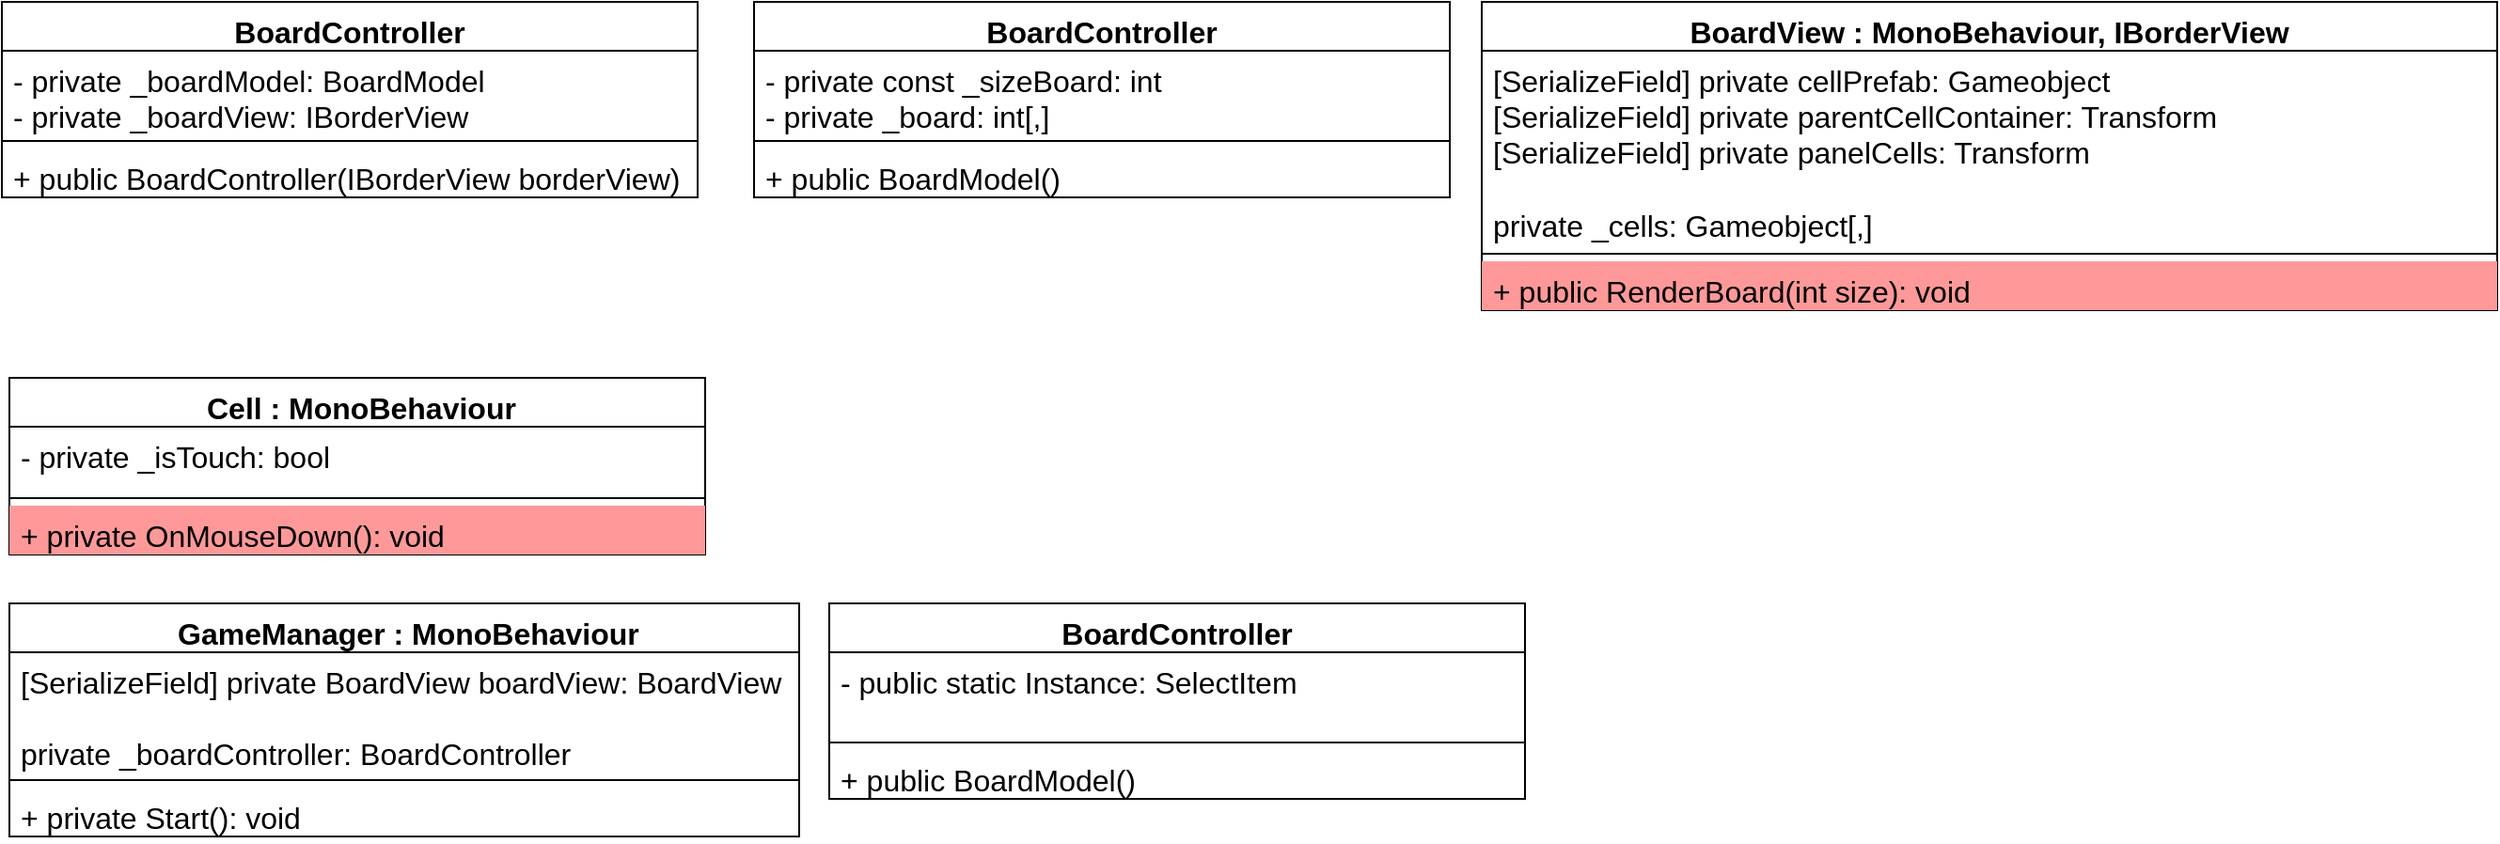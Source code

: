 <mxfile version="21.6.8" type="github">
  <diagram name="Страница — 1" id="X_MFsi-lvggPyJvfzXdd">
    <mxGraphModel dx="1235" dy="742" grid="1" gridSize="10" guides="1" tooltips="1" connect="1" arrows="1" fold="1" page="1" pageScale="1" pageWidth="827" pageHeight="1169" math="0" shadow="0">
      <root>
        <mxCell id="0" />
        <mxCell id="1" parent="0" />
        <mxCell id="auqUNaoc3VuofEOo_eY_-2" value="BoardController" style="swimlane;fontStyle=1;align=center;verticalAlign=top;childLayout=stackLayout;horizontal=1;startSize=26;horizontalStack=0;resizeParent=1;resizeParentMax=0;resizeLast=0;collapsible=1;marginBottom=0;whiteSpace=wrap;html=1;fontSize=16;" vertex="1" parent="1">
          <mxGeometry x="40" y="40" width="370" height="104" as="geometry" />
        </mxCell>
        <mxCell id="auqUNaoc3VuofEOo_eY_-3" value="- private _boardModel: BoardModel&lt;br&gt;- private _boardView: IBorderView&lt;br&gt;&amp;nbsp;" style="text;strokeColor=none;fillColor=none;align=left;verticalAlign=top;spacingLeft=4;spacingRight=4;overflow=hidden;rotatable=0;points=[[0,0.5],[1,0.5]];portConstraint=eastwest;whiteSpace=wrap;html=1;fontSize=16;" vertex="1" parent="auqUNaoc3VuofEOo_eY_-2">
          <mxGeometry y="26" width="370" height="44" as="geometry" />
        </mxCell>
        <mxCell id="auqUNaoc3VuofEOo_eY_-4" value="" style="line;strokeWidth=1;fillColor=none;align=left;verticalAlign=middle;spacingTop=-1;spacingLeft=3;spacingRight=3;rotatable=0;labelPosition=right;points=[];portConstraint=eastwest;strokeColor=inherit;fontSize=16;" vertex="1" parent="auqUNaoc3VuofEOo_eY_-2">
          <mxGeometry y="70" width="370" height="8" as="geometry" />
        </mxCell>
        <mxCell id="auqUNaoc3VuofEOo_eY_-5" value="+&amp;nbsp;public BoardController(IBorderView borderView)" style="text;strokeColor=none;fillColor=none;align=left;verticalAlign=top;spacingLeft=4;spacingRight=4;overflow=hidden;rotatable=0;points=[[0,0.5],[1,0.5]];portConstraint=eastwest;whiteSpace=wrap;html=1;fontSize=16;" vertex="1" parent="auqUNaoc3VuofEOo_eY_-2">
          <mxGeometry y="78" width="370" height="26" as="geometry" />
        </mxCell>
        <mxCell id="auqUNaoc3VuofEOo_eY_-6" value="BoardController" style="swimlane;fontStyle=1;align=center;verticalAlign=top;childLayout=stackLayout;horizontal=1;startSize=26;horizontalStack=0;resizeParent=1;resizeParentMax=0;resizeLast=0;collapsible=1;marginBottom=0;whiteSpace=wrap;html=1;fontSize=16;" vertex="1" parent="1">
          <mxGeometry x="440" y="40" width="370" height="104" as="geometry" />
        </mxCell>
        <mxCell id="auqUNaoc3VuofEOo_eY_-7" value="&lt;div&gt;- private const _sizeBoard: int&lt;/div&gt;&lt;div&gt;&lt;span style=&quot;background-color: initial;&quot;&gt;- private _board: int[,]&lt;/span&gt;&lt;br&gt;&lt;/div&gt;" style="text;strokeColor=none;fillColor=none;align=left;verticalAlign=top;spacingLeft=4;spacingRight=4;overflow=hidden;rotatable=0;points=[[0,0.5],[1,0.5]];portConstraint=eastwest;whiteSpace=wrap;html=1;fontSize=16;" vertex="1" parent="auqUNaoc3VuofEOo_eY_-6">
          <mxGeometry y="26" width="370" height="44" as="geometry" />
        </mxCell>
        <mxCell id="auqUNaoc3VuofEOo_eY_-8" value="" style="line;strokeWidth=1;fillColor=none;align=left;verticalAlign=middle;spacingTop=-1;spacingLeft=3;spacingRight=3;rotatable=0;labelPosition=right;points=[];portConstraint=eastwest;strokeColor=inherit;fontSize=16;" vertex="1" parent="auqUNaoc3VuofEOo_eY_-6">
          <mxGeometry y="70" width="370" height="8" as="geometry" />
        </mxCell>
        <mxCell id="auqUNaoc3VuofEOo_eY_-9" value="+&amp;nbsp;public BoardModel()" style="text;strokeColor=none;fillColor=none;align=left;verticalAlign=top;spacingLeft=4;spacingRight=4;overflow=hidden;rotatable=0;points=[[0,0.5],[1,0.5]];portConstraint=eastwest;whiteSpace=wrap;html=1;fontSize=16;" vertex="1" parent="auqUNaoc3VuofEOo_eY_-6">
          <mxGeometry y="78" width="370" height="26" as="geometry" />
        </mxCell>
        <mxCell id="auqUNaoc3VuofEOo_eY_-10" value="BoardView : MonoBehaviour, IBorderView" style="swimlane;fontStyle=1;align=center;verticalAlign=top;childLayout=stackLayout;horizontal=1;startSize=26;horizontalStack=0;resizeParent=1;resizeParentMax=0;resizeLast=0;collapsible=1;marginBottom=0;whiteSpace=wrap;html=1;fontSize=16;" vertex="1" parent="1">
          <mxGeometry x="827" y="40" width="540" height="164" as="geometry" />
        </mxCell>
        <mxCell id="auqUNaoc3VuofEOo_eY_-11" value="&lt;div&gt;[SerializeField] private cellPrefab: Gameobject&lt;/div&gt;&lt;div&gt;&lt;span style=&quot;background-color: initial;&quot;&gt;[SerializeField] private parentCellContainer: Transform&lt;/span&gt;&lt;/div&gt;&lt;div&gt;[SerializeField] private panelCells: Transform&lt;/div&gt;&lt;div&gt;&lt;br&gt;&lt;/div&gt;&lt;div&gt;&lt;span style=&quot;background-color: initial;&quot;&gt;private _cells: Gameobject[,]&lt;/span&gt;&lt;/div&gt;" style="text;strokeColor=none;fillColor=none;align=left;verticalAlign=top;spacingLeft=4;spacingRight=4;overflow=hidden;rotatable=0;points=[[0,0.5],[1,0.5]];portConstraint=eastwest;whiteSpace=wrap;html=1;fontSize=16;" vertex="1" parent="auqUNaoc3VuofEOo_eY_-10">
          <mxGeometry y="26" width="540" height="104" as="geometry" />
        </mxCell>
        <mxCell id="auqUNaoc3VuofEOo_eY_-12" value="" style="line;strokeWidth=1;fillColor=none;align=left;verticalAlign=middle;spacingTop=-1;spacingLeft=3;spacingRight=3;rotatable=0;labelPosition=right;points=[];portConstraint=eastwest;strokeColor=inherit;fontSize=16;" vertex="1" parent="auqUNaoc3VuofEOo_eY_-10">
          <mxGeometry y="130" width="540" height="8" as="geometry" />
        </mxCell>
        <mxCell id="auqUNaoc3VuofEOo_eY_-13" value="+&amp;nbsp;public RenderBoard(int size): void" style="text;strokeColor=none;fillColor=#FF9999;align=left;verticalAlign=top;spacingLeft=4;spacingRight=4;overflow=hidden;rotatable=0;points=[[0,0.5],[1,0.5]];portConstraint=eastwest;whiteSpace=wrap;html=1;fontSize=16;" vertex="1" parent="auqUNaoc3VuofEOo_eY_-10">
          <mxGeometry y="138" width="540" height="26" as="geometry" />
        </mxCell>
        <mxCell id="auqUNaoc3VuofEOo_eY_-14" value="&amp;nbsp;Cell : MonoBehaviour" style="swimlane;fontStyle=1;align=center;verticalAlign=top;childLayout=stackLayout;horizontal=1;startSize=26;horizontalStack=0;resizeParent=1;resizeParentMax=0;resizeLast=0;collapsible=1;marginBottom=0;whiteSpace=wrap;html=1;fontSize=16;" vertex="1" parent="1">
          <mxGeometry x="44" y="240" width="370" height="94" as="geometry" />
        </mxCell>
        <mxCell id="auqUNaoc3VuofEOo_eY_-15" value="-&amp;nbsp;private _isTouch: bool" style="text;strokeColor=none;fillColor=none;align=left;verticalAlign=top;spacingLeft=4;spacingRight=4;overflow=hidden;rotatable=0;points=[[0,0.5],[1,0.5]];portConstraint=eastwest;whiteSpace=wrap;html=1;fontSize=16;" vertex="1" parent="auqUNaoc3VuofEOo_eY_-14">
          <mxGeometry y="26" width="370" height="34" as="geometry" />
        </mxCell>
        <mxCell id="auqUNaoc3VuofEOo_eY_-16" value="" style="line;strokeWidth=1;fillColor=none;align=left;verticalAlign=middle;spacingTop=-1;spacingLeft=3;spacingRight=3;rotatable=0;labelPosition=right;points=[];portConstraint=eastwest;strokeColor=inherit;fontSize=16;" vertex="1" parent="auqUNaoc3VuofEOo_eY_-14">
          <mxGeometry y="60" width="370" height="8" as="geometry" />
        </mxCell>
        <mxCell id="auqUNaoc3VuofEOo_eY_-17" value="+&amp;nbsp;private OnMouseDown(): void" style="text;strokeColor=none;fillColor=#FF9999;align=left;verticalAlign=top;spacingLeft=4;spacingRight=4;overflow=hidden;rotatable=0;points=[[0,0.5],[1,0.5]];portConstraint=eastwest;whiteSpace=wrap;html=1;fontSize=16;" vertex="1" parent="auqUNaoc3VuofEOo_eY_-14">
          <mxGeometry y="68" width="370" height="26" as="geometry" />
        </mxCell>
        <mxCell id="auqUNaoc3VuofEOo_eY_-18" value="&amp;nbsp;GameManager : MonoBehaviour" style="swimlane;fontStyle=1;align=center;verticalAlign=top;childLayout=stackLayout;horizontal=1;startSize=26;horizontalStack=0;resizeParent=1;resizeParentMax=0;resizeLast=0;collapsible=1;marginBottom=0;whiteSpace=wrap;html=1;fontSize=16;" vertex="1" parent="1">
          <mxGeometry x="44" y="360" width="420" height="124" as="geometry" />
        </mxCell>
        <mxCell id="auqUNaoc3VuofEOo_eY_-19" value="&lt;div&gt;&lt;div&gt;[SerializeField] private BoardView boardView:&amp;nbsp;BoardView&lt;/div&gt;&lt;div&gt;&lt;br&gt;&lt;/div&gt;&lt;div&gt;&lt;span style=&quot;background-color: initial;&quot;&gt;private _boardController:&amp;nbsp;&lt;/span&gt;BoardController&lt;/div&gt;&lt;/div&gt;&lt;div&gt;&lt;br&gt;&lt;/div&gt;" style="text;strokeColor=none;fillColor=none;align=left;verticalAlign=top;spacingLeft=4;spacingRight=4;overflow=hidden;rotatable=0;points=[[0,0.5],[1,0.5]];portConstraint=eastwest;whiteSpace=wrap;html=1;fontSize=16;" vertex="1" parent="auqUNaoc3VuofEOo_eY_-18">
          <mxGeometry y="26" width="420" height="64" as="geometry" />
        </mxCell>
        <mxCell id="auqUNaoc3VuofEOo_eY_-20" value="" style="line;strokeWidth=1;fillColor=none;align=left;verticalAlign=middle;spacingTop=-1;spacingLeft=3;spacingRight=3;rotatable=0;labelPosition=right;points=[];portConstraint=eastwest;strokeColor=inherit;fontSize=16;" vertex="1" parent="auqUNaoc3VuofEOo_eY_-18">
          <mxGeometry y="90" width="420" height="8" as="geometry" />
        </mxCell>
        <mxCell id="auqUNaoc3VuofEOo_eY_-21" value="+&amp;nbsp;private Start(): void" style="text;strokeColor=none;fillColor=none;align=left;verticalAlign=top;spacingLeft=4;spacingRight=4;overflow=hidden;rotatable=0;points=[[0,0.5],[1,0.5]];portConstraint=eastwest;whiteSpace=wrap;html=1;fontSize=16;" vertex="1" parent="auqUNaoc3VuofEOo_eY_-18">
          <mxGeometry y="98" width="420" height="26" as="geometry" />
        </mxCell>
        <mxCell id="auqUNaoc3VuofEOo_eY_-22" value="BoardController" style="swimlane;fontStyle=1;align=center;verticalAlign=top;childLayout=stackLayout;horizontal=1;startSize=26;horizontalStack=0;resizeParent=1;resizeParentMax=0;resizeLast=0;collapsible=1;marginBottom=0;whiteSpace=wrap;html=1;fontSize=16;" vertex="1" parent="1">
          <mxGeometry x="480" y="360" width="370" height="104" as="geometry" />
        </mxCell>
        <mxCell id="auqUNaoc3VuofEOo_eY_-23" value="&lt;div&gt;-&amp;nbsp;public static Instance: SelectItem&amp;nbsp;&lt;/div&gt;" style="text;strokeColor=none;fillColor=none;align=left;verticalAlign=top;spacingLeft=4;spacingRight=4;overflow=hidden;rotatable=0;points=[[0,0.5],[1,0.5]];portConstraint=eastwest;whiteSpace=wrap;html=1;fontSize=16;" vertex="1" parent="auqUNaoc3VuofEOo_eY_-22">
          <mxGeometry y="26" width="370" height="44" as="geometry" />
        </mxCell>
        <mxCell id="auqUNaoc3VuofEOo_eY_-24" value="" style="line;strokeWidth=1;fillColor=none;align=left;verticalAlign=middle;spacingTop=-1;spacingLeft=3;spacingRight=3;rotatable=0;labelPosition=right;points=[];portConstraint=eastwest;strokeColor=inherit;fontSize=16;" vertex="1" parent="auqUNaoc3VuofEOo_eY_-22">
          <mxGeometry y="70" width="370" height="8" as="geometry" />
        </mxCell>
        <mxCell id="auqUNaoc3VuofEOo_eY_-25" value="+&amp;nbsp;public BoardModel()" style="text;strokeColor=none;fillColor=none;align=left;verticalAlign=top;spacingLeft=4;spacingRight=4;overflow=hidden;rotatable=0;points=[[0,0.5],[1,0.5]];portConstraint=eastwest;whiteSpace=wrap;html=1;fontSize=16;" vertex="1" parent="auqUNaoc3VuofEOo_eY_-22">
          <mxGeometry y="78" width="370" height="26" as="geometry" />
        </mxCell>
      </root>
    </mxGraphModel>
  </diagram>
</mxfile>
